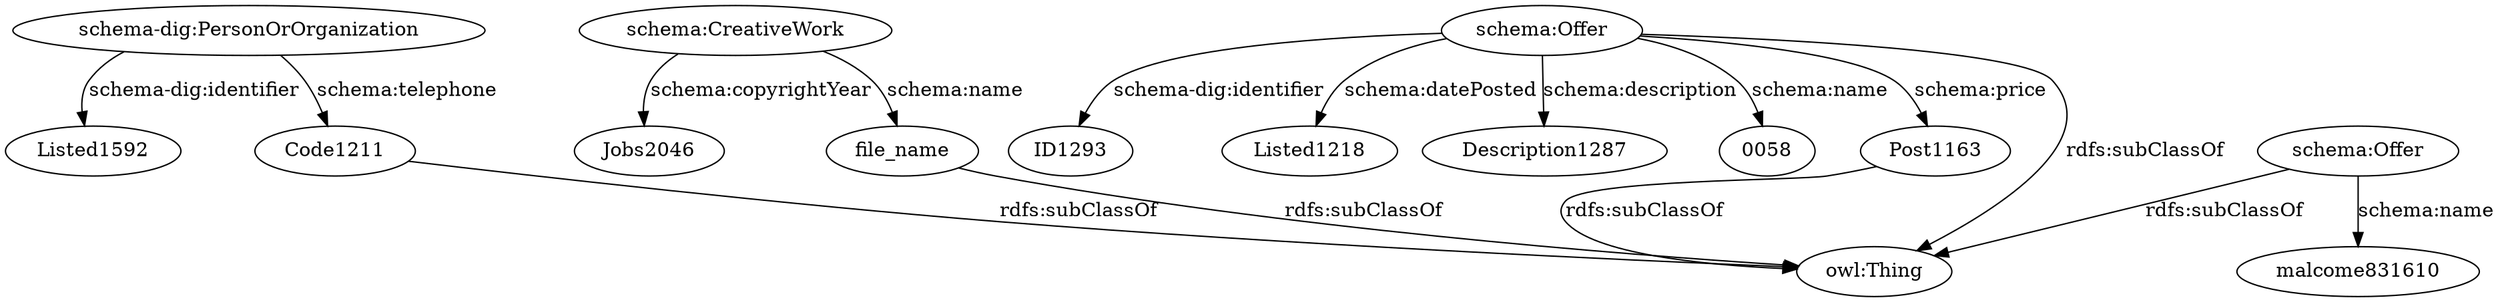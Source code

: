 digraph {
  Listed1592 [type=attribute_name,label=Listed1592]
  "schema-dig:PersonOrOrganization1" [type=class_uri,label="schema-dig:PersonOrOrganization"]
  Code1211 [type=attribute_name,label=Code1211]
  Jobs2046 [type=attribute_name,label=Jobs2046]
  "schema:CreativeWork1" [type=class_uri,label="schema:CreativeWork"]
  file_name [type=attribute_name,label=file_name]
  ID1293 [type=attribute_name,label=ID1293]
  "schema:Offer1" [type=class_uri,label="schema:Offer"]
  Listed1218 [type=attribute_name,label=Listed1218]
  Description1287 [type=attribute_name,label=Description1287]
  "0058" [type=attribute_name,label="0058"]
  Post1163 [type=attribute_name,label=Post1163]
  malcome831610 [type=attribute_name,label=malcome831610]
  "schema:Offer2" [type=class_uri,label="schema:Offer"]
  "owl:Thing" [type=special,label="owl:Thing"]
  "schema-dig:PersonOrOrganization1" -> Listed1592 [label="schema-dig:identifier",type=st_property_uri]
  "schema-dig:PersonOrOrganization1" -> Code1211 [label="schema:telephone",type=st_property_uri]
  "schema:CreativeWork1" -> Jobs2046 [label="schema:copyrightYear",type=st_property_uri]
  "schema:CreativeWork1" -> file_name [label="schema:name",type=st_property_uri]
  "schema:Offer1" -> ID1293 [label="schema-dig:identifier",type=st_property_uri]
  "schema:Offer1" -> Listed1218 [label="schema:datePosted",type=st_property_uri]
  "schema:Offer1" -> Description1287 [label="schema:description",type=st_property_uri]
  "schema:Offer1" -> "0058" [label="schema:name",type=st_property_uri]
  "schema:Offer1" -> Post1163 [label="schema:price",type=st_property_uri]
  "schema:Offer2" -> malcome831610 [label="schema:name",type=st_property_uri]
  Code1211 -> "owl:Thing" [label="rdfs:subClassOf",type=inherited,weight=0.3333333333333333]
  file_name -> "owl:Thing" [label="rdfs:subClassOf",type=inherited,weight=0.3333333333333333]
  Post1163 -> "owl:Thing" [label="rdfs:subClassOf",type=inherited,weight=0.3333333333333333]
  "schema:Offer1" -> "owl:Thing" [label="rdfs:subClassOf",type=inherited,weight=0.3333333333333333]
  "schema:Offer2" -> "owl:Thing" [label="rdfs:subClassOf",type=inherited,weight=0.3333333333333333]
}
